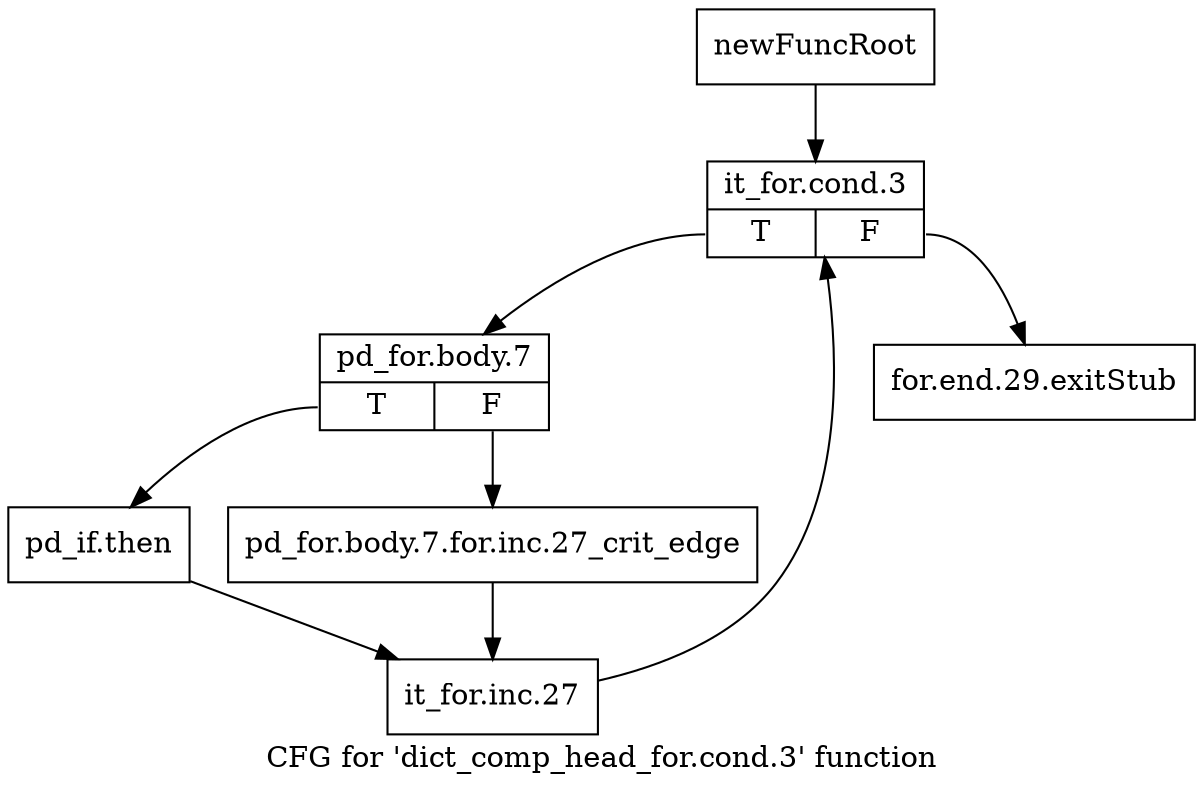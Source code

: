 digraph "CFG for 'dict_comp_head_for.cond.3' function" {
	label="CFG for 'dict_comp_head_for.cond.3' function";

	Node0x11876e0 [shape=record,label="{newFuncRoot}"];
	Node0x11876e0 -> Node0x118e400;
	Node0x118e3b0 [shape=record,label="{for.end.29.exitStub}"];
	Node0x118e400 [shape=record,label="{it_for.cond.3|{<s0>T|<s1>F}}"];
	Node0x118e400:s0 -> Node0x118e450;
	Node0x118e400:s1 -> Node0x118e3b0;
	Node0x118e450 [shape=record,label="{pd_for.body.7|{<s0>T|<s1>F}}"];
	Node0x118e450:s0 -> Node0x118f480;
	Node0x118e450:s1 -> Node0x118e4a0;
	Node0x118e4a0 [shape=record,label="{pd_for.body.7.for.inc.27_crit_edge}"];
	Node0x118e4a0 -> Node0x118f4d0;
	Node0x118f480 [shape=record,label="{pd_if.then}"];
	Node0x118f480 -> Node0x118f4d0;
	Node0x118f4d0 [shape=record,label="{it_for.inc.27}"];
	Node0x118f4d0 -> Node0x118e400;
}
